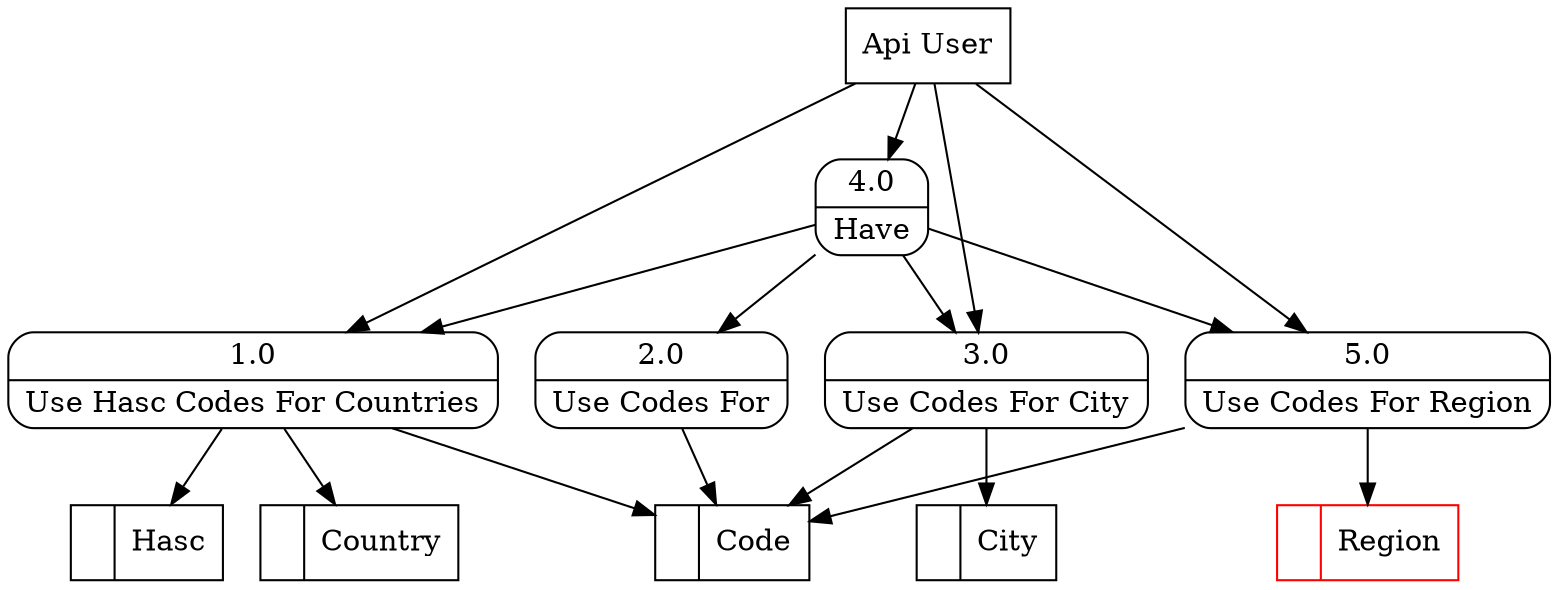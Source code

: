 digraph dfd2{ 
node[shape=record]
200 [label="<f0>  |<f1> Code " ];
201 [label="<f0>  |<f1> Country " ];
202 [label="<f0>  |<f1> City " ];
203 [label="<f0>  |<f1> Region " color=red];
204 [label="<f0>  |<f1> Hasc " ];
205 [label="Api User" shape=box];
206 [label="{<f0> 1.0|<f1> Use Hasc Codes For Countries }" shape=Mrecord];
207 [label="{<f0> 2.0|<f1> Use Codes For }" shape=Mrecord];
208 [label="{<f0> 3.0|<f1> Use Codes For City }" shape=Mrecord];
209 [label="{<f0> 4.0|<f1> Have }" shape=Mrecord];
210 [label="{<f0> 5.0|<f1> Use Codes For Region }" shape=Mrecord];
205 -> 206
205 -> 208
205 -> 209
205 -> 210
206 -> 201
206 -> 200
207 -> 200
208 -> 202
208 -> 200
209 -> 206
209 -> 207
209 -> 208
209 -> 210
210 -> 200
210 -> 203
206 -> 204
}